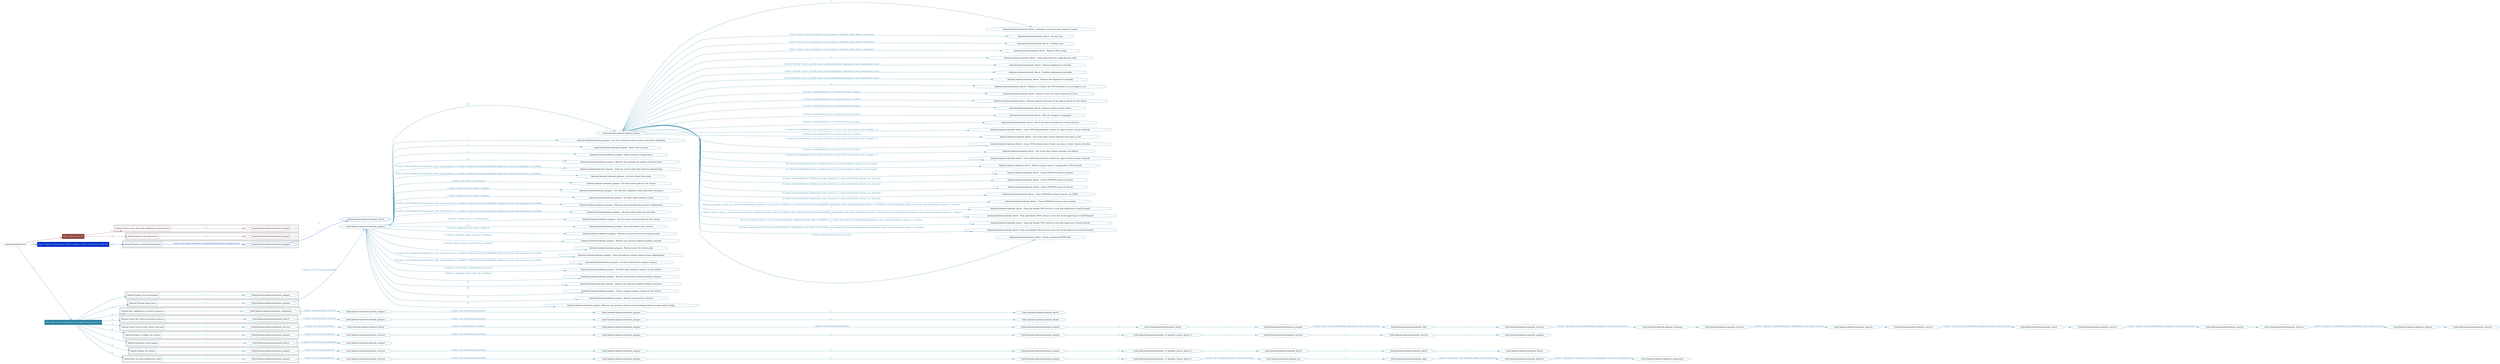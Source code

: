 digraph {
	graph [concentrate=true ordering=in rankdir=LR ratio=fill]
	edge [esep=5 sep=10]
	"kubeinit/playbook.yml" [id=root_node style=dotted]
	play_76f30c6d [label="Play: Initial setup (1)" color="#91443b" fontcolor="#ffffff" id=play_76f30c6d shape=box style=filled tooltip=localhost]
	"kubeinit/playbook.yml" -> play_76f30c6d [label="1 " color="#91443b" fontcolor="#91443b" id=edge_7042dd15 labeltooltip="1 " tooltip="1 "]
	subgraph "kubeinit.kubeinit.kubeinit_prepare" {
		role_9dd32726 [label="[role] kubeinit.kubeinit.kubeinit_prepare" color="#91443b" id=role_9dd32726 tooltip="kubeinit.kubeinit.kubeinit_prepare"]
	}
	subgraph "kubeinit.kubeinit.kubeinit_prepare" {
		role_3f53430a [label="[role] kubeinit.kubeinit.kubeinit_prepare" color="#91443b" id=role_3f53430a tooltip="kubeinit.kubeinit.kubeinit_prepare"]
	}
	subgraph "Play: Initial setup (1)" {
		play_76f30c6d -> block_492c1230 [label=1 color="#91443b" fontcolor="#91443b" id=edge_d6901cef labeltooltip=1 tooltip=1]
		subgraph cluster_block_492c1230 {
			block_492c1230 [label="[block] Gather facts about the deployment environment" color="#91443b" id=block_492c1230 labeltooltip="Gather facts about the deployment environment" shape=box tooltip="Gather facts about the deployment environment"]
			block_492c1230 -> role_9dd32726 [label="1 " color="#91443b" fontcolor="#91443b" id=edge_c21f8da4 labeltooltip="1 " tooltip="1 "]
		}
		play_76f30c6d -> block_355e0594 [label=2 color="#91443b" fontcolor="#91443b" id=edge_29d11f2c labeltooltip=2 tooltip=2]
		subgraph cluster_block_355e0594 {
			block_355e0594 [label="[block] Prepare the hypervisors" color="#91443b" id=block_355e0594 labeltooltip="Prepare the hypervisors" shape=box tooltip="Prepare the hypervisors"]
			block_355e0594 -> role_3f53430a [label="1 " color="#91443b" fontcolor="#91443b" id=edge_21c17f2b labeltooltip="1 " tooltip="1 "]
		}
	}
	play_0eba9f23 [label="Play: Prepare all hypervisor hosts to deploy service and cluster nodes (0)" color="#032ec9" fontcolor="#ffffff" id=play_0eba9f23 shape=box style=filled tooltip="Play: Prepare all hypervisor hosts to deploy service and cluster nodes (0)"]
	"kubeinit/playbook.yml" -> play_0eba9f23 [label="2 " color="#032ec9" fontcolor="#032ec9" id=edge_5c8f7887 labeltooltip="2 " tooltip="2 "]
	subgraph "kubeinit.kubeinit.kubeinit_libvirt" {
		role_d5a8acbc [label="[role] kubeinit.kubeinit.kubeinit_libvirt" color="#032ec9" id=role_d5a8acbc tooltip="kubeinit.kubeinit.kubeinit_libvirt"]
	}
	subgraph "kubeinit.kubeinit.kubeinit_prepare" {
		role_ac673395 [label="[role] kubeinit.kubeinit.kubeinit_prepare" color="#032ec9" id=role_ac673395 tooltip="kubeinit.kubeinit.kubeinit_prepare"]
		role_ac673395 -> role_d5a8acbc [label="1 " color="#032ec9" fontcolor="#032ec9" id=edge_bd3d0267 labeltooltip="1 " tooltip="1 "]
	}
	subgraph "Play: Prepare all hypervisor hosts to deploy service and cluster nodes (0)" {
		play_0eba9f23 -> block_4a9e38db [label=1 color="#032ec9" fontcolor="#032ec9" id=edge_13f6ac79 labeltooltip=1 tooltip=1]
		subgraph cluster_block_4a9e38db {
			block_4a9e38db [label="[block] Prepare individual hypervisors" color="#032ec9" id=block_4a9e38db labeltooltip="Prepare individual hypervisors" shape=box tooltip="Prepare individual hypervisors"]
			block_4a9e38db -> role_ac673395 [label="1 [when: inventory_hostname in hostvars['kubeinit-facts'].hypervisors]" color="#032ec9" fontcolor="#032ec9" id=edge_8661706d labeltooltip="1 [when: inventory_hostname in hostvars['kubeinit-facts'].hypervisors]" tooltip="1 [when: inventory_hostname in hostvars['kubeinit-facts'].hypervisors]"]
		}
	}
	play_2e69e9da [label="Play: Run cluster deployment on prepared hypervisors (1)" color="#2982a3" fontcolor="#ffffff" id=play_2e69e9da shape=box style=filled tooltip=localhost]
	"kubeinit/playbook.yml" -> play_2e69e9da [label="3 " color="#2982a3" fontcolor="#2982a3" id=edge_63720a71 labeltooltip="3 " tooltip="3 "]
	subgraph "kubeinit.kubeinit.kubeinit_prepare" {
		role_d1262efb [label="[role] kubeinit.kubeinit.kubeinit_prepare" color="#2982a3" id=role_d1262efb tooltip="kubeinit.kubeinit.kubeinit_prepare"]
	}
	subgraph "kubeinit.kubeinit.kubeinit_libvirt" {
		role_49b580a8 [label="[role] kubeinit.kubeinit.kubeinit_libvirt" color="#2982a3" id=role_49b580a8 tooltip="kubeinit.kubeinit.kubeinit_libvirt"]
		task_047bab4a [label="kubeinit.kubeinit.kubeinit_libvirt : Generate a list of vm guest names to match" color="#2982a3" id=task_047bab4a shape=octagon tooltip="kubeinit.kubeinit.kubeinit_libvirt : Generate a list of vm guest names to match"]
		role_49b580a8 -> task_047bab4a [label="1 " color="#2982a3" fontcolor="#2982a3" id=edge_64782f70 labeltooltip="1 " tooltip="1 "]
		task_af38a2cd [label="kubeinit.kubeinit.kubeinit_libvirt : Destroy vms" color="#2982a3" id=task_af38a2cd shape=octagon tooltip="kubeinit.kubeinit.kubeinit_libvirt : Destroy vms"]
		role_49b580a8 -> task_af38a2cd [label="2 [when: cluster_vm in matching_vm_guest_names or kubeinit_libvirt_destroy_all_guests]" color="#2982a3" fontcolor="#2982a3" id=edge_a967dfa3 labeltooltip="2 [when: cluster_vm in matching_vm_guest_names or kubeinit_libvirt_destroy_all_guests]" tooltip="2 [when: cluster_vm in matching_vm_guest_names or kubeinit_libvirt_destroy_all_guests]"]
		task_3afcd436 [label="kubeinit.kubeinit.kubeinit_libvirt : Undefine vms" color="#2982a3" id=task_3afcd436 shape=octagon tooltip="kubeinit.kubeinit.kubeinit_libvirt : Undefine vms"]
		role_49b580a8 -> task_3afcd436 [label="3 [when: cluster_vm in matching_vm_guest_names or kubeinit_libvirt_destroy_all_guests]" color="#2982a3" fontcolor="#2982a3" id=edge_ec04b40e labeltooltip="3 [when: cluster_vm in matching_vm_guest_names or kubeinit_libvirt_destroy_all_guests]" tooltip="3 [when: cluster_vm in matching_vm_guest_names or kubeinit_libvirt_destroy_all_guests]"]
		task_99267e69 [label="kubeinit.kubeinit.kubeinit_libvirt : Remove VMs storage" color="#2982a3" id=task_99267e69 shape=octagon tooltip="kubeinit.kubeinit.kubeinit_libvirt : Remove VMs storage"]
		role_49b580a8 -> task_99267e69 [label="4 [when: cluster_vm in matching_vm_guest_names or kubeinit_libvirt_destroy_all_guests]" color="#2982a3" fontcolor="#2982a3" id=edge_55412007 labeltooltip="4 [when: cluster_vm in matching_vm_guest_names or kubeinit_libvirt_destroy_all_guests]" tooltip="4 [when: cluster_vm in matching_vm_guest_names or kubeinit_libvirt_destroy_all_guests]"]
		task_eab4030a [label="kubeinit.kubeinit.kubeinit_libvirt : Clean directories for config files per node" color="#2982a3" id=task_eab4030a shape=octagon tooltip="kubeinit.kubeinit.kubeinit_libvirt : Clean directories for config files per node"]
		role_49b580a8 -> task_eab4030a [label="5 " color="#2982a3" fontcolor="#2982a3" id=edge_9b6d2d8f labeltooltip="5 " tooltip="5 "]
		task_8e31979e [label="kubeinit.kubeinit.kubeinit_libvirt : Destroy deployment networks" color="#2982a3" id=task_8e31979e shape=octagon tooltip="kubeinit.kubeinit.kubeinit_libvirt : Destroy deployment networks"]
		role_49b580a8 -> task_8e31979e [label="6 [when: kubeinit_cluster_network_name in hostvars[kubeinit_deployment_node_name].libvirt_nets]" color="#2982a3" fontcolor="#2982a3" id=edge_409a46d6 labeltooltip="6 [when: kubeinit_cluster_network_name in hostvars[kubeinit_deployment_node_name].libvirt_nets]" tooltip="6 [when: kubeinit_cluster_network_name in hostvars[kubeinit_deployment_node_name].libvirt_nets]"]
		task_e159ced9 [label="kubeinit.kubeinit.kubeinit_libvirt : Undefine deployment networks" color="#2982a3" id=task_e159ced9 shape=octagon tooltip="kubeinit.kubeinit.kubeinit_libvirt : Undefine deployment networks"]
		role_49b580a8 -> task_e159ced9 [label="7 [when: kubeinit_cluster_network_name in hostvars[kubeinit_deployment_node_name].libvirt_nets]" color="#2982a3" fontcolor="#2982a3" id=edge_100f18df labeltooltip="7 [when: kubeinit_cluster_network_name in hostvars[kubeinit_deployment_node_name].libvirt_nets]" tooltip="7 [when: kubeinit_cluster_network_name in hostvars[kubeinit_deployment_node_name].libvirt_nets]"]
		task_089de60e [label="kubeinit.kubeinit.kubeinit_libvirt : Remove the deployment networks" color="#2982a3" id=task_089de60e shape=octagon tooltip="kubeinit.kubeinit.kubeinit_libvirt : Remove the deployment networks"]
		role_49b580a8 -> task_089de60e [label="8 [when: kubeinit_cluster_network_name in hostvars[kubeinit_deployment_node_name].libvirt_nets]" color="#2982a3" fontcolor="#2982a3" id=edge_fcfea0ee labeltooltip="8 [when: kubeinit_cluster_network_name in hostvars[kubeinit_deployment_node_name].libvirt_nets]" tooltip="8 [when: kubeinit_cluster_network_name in hostvars[kubeinit_deployment_node_name].libvirt_nets]"]
		task_e47199cc [label="kubeinit.kubeinit.kubeinit_libvirt : Default is to remove the OVN network if it is no longer in use" color="#2982a3" id=task_e47199cc shape=octagon tooltip="kubeinit.kubeinit.kubeinit_libvirt : Default is to remove the OVN network if it is no longer in use"]
		role_49b580a8 -> task_e47199cc [label="9 " color="#2982a3" fontcolor="#2982a3" id=edge_b97c3f19 labeltooltip="9 " tooltip="9 "]
		task_58e46355 [label="kubeinit.kubeinit.kubeinit_libvirt : Remove route for cluster network via br-ex" color="#2982a3" id=task_58e46355 shape=octagon tooltip="kubeinit.kubeinit.kubeinit_libvirt : Remove route for cluster network via br-ex"]
		role_49b580a8 -> task_58e46355 [label="10 [when: hostvars[kubeinit_ovn_central_host].ovs_is_active]" color="#2982a3" fontcolor="#2982a3" id=edge_ece1f103 labeltooltip="10 [when: hostvars[kubeinit_ovn_central_host].ovs_is_active]" tooltip="10 [when: hostvars[kubeinit_ovn_central_host].ovs_is_active]"]
		task_53b52388 [label="kubeinit.kubeinit.kubeinit_libvirt : Remove logical router port of the logical switch for this cluster" color="#2982a3" id=task_53b52388 shape=octagon tooltip="kubeinit.kubeinit.kubeinit_libvirt : Remove logical router port of the logical switch for this cluster"]
		role_49b580a8 -> task_53b52388 [label="11 [when: hostvars[kubeinit_ovn_central_host].ovs_is_active]" color="#2982a3" fontcolor="#2982a3" id=edge_00e9b77f labeltooltip="11 [when: hostvars[kubeinit_ovn_central_host].ovs_is_active]" tooltip="11 [when: hostvars[kubeinit_ovn_central_host].ovs_is_active]"]
		task_9c9e17d1 [label="kubeinit.kubeinit.kubeinit_libvirt : Remove switch for this cluster" color="#2982a3" id=task_9c9e17d1 shape=octagon tooltip="kubeinit.kubeinit.kubeinit_libvirt : Remove switch for this cluster"]
		role_49b580a8 -> task_9c9e17d1 [label="12 [when: hostvars[kubeinit_ovn_central_host].ovs_is_active]" color="#2982a3" fontcolor="#2982a3" id=edge_19106283 labeltooltip="12 [when: hostvars[kubeinit_ovn_central_host].ovs_is_active]" tooltip="12 [when: hostvars[kubeinit_ovn_central_host].ovs_is_active]"]
		task_da27e2b4 [label="kubeinit.kubeinit.kubeinit_libvirt : Wait for changes to propagate" color="#2982a3" id=task_da27e2b4 shape=octagon tooltip="kubeinit.kubeinit.kubeinit_libvirt : Wait for changes to propagate"]
		role_49b580a8 -> task_da27e2b4 [label="13 [when: hostvars[kubeinit_ovn_central_host].ovs_is_active]" color="#2982a3" fontcolor="#2982a3" id=edge_d7a085c5 labeltooltip="13 [when: hostvars[kubeinit_ovn_central_host].ovs_is_active]" tooltip="13 [when: hostvars[kubeinit_ovn_central_host].ovs_is_active]"]
		task_01e52fa0 [label="kubeinit.kubeinit.kubeinit_libvirt : See if any other networks are routing via br-ex" color="#2982a3" id=task_01e52fa0 shape=octagon tooltip="kubeinit.kubeinit.kubeinit_libvirt : See if any other networks are routing via br-ex"]
		role_49b580a8 -> task_01e52fa0 [label="14 [when: hostvars[kubeinit_ovn_central_host].ovs_is_active]" color="#2982a3" fontcolor="#2982a3" id=edge_dff29bc9 labeltooltip="14 [when: hostvars[kubeinit_ovn_central_host].ovs_is_active]" tooltip="14 [when: hostvars[kubeinit_ovn_central_host].ovs_is_active]"]
		task_48173b53 [label="kubeinit.kubeinit.kubeinit_libvirt : Leave OVN network alone if there are signs of other cluster networks" color="#2982a3" id=task_48173b53 shape=octagon tooltip="kubeinit.kubeinit.kubeinit_libvirt : Leave OVN network alone if there are signs of other cluster networks"]
		role_49b580a8 -> task_48173b53 [label="15 [when: hostvars[kubeinit_ovn_central_host].ovs_is_active and _result.stdout_lines | length > 1]" color="#2982a3" fontcolor="#2982a3" id=edge_4d25ecdd labeltooltip="15 [when: hostvars[kubeinit_ovn_central_host].ovs_is_active and _result.stdout_lines | length > 1]" tooltip="15 [when: hostvars[kubeinit_ovn_central_host].ovs_is_active and _result.stdout_lines | length > 1]"]
		task_d1bb9310 [label="kubeinit.kubeinit.kubeinit_libvirt : See if any other cluster switches have ports on lr0" color="#2982a3" id=task_d1bb9310 shape=octagon tooltip="kubeinit.kubeinit.kubeinit_libvirt : See if any other cluster switches have ports on lr0"]
		role_49b580a8 -> task_d1bb9310 [label="16 [when: hostvars[kubeinit_ovn_central_host].ovs_is_active]" color="#2982a3" fontcolor="#2982a3" id=edge_52864b10 labeltooltip="16 [when: hostvars[kubeinit_ovn_central_host].ovs_is_active]" tooltip="16 [when: hostvars[kubeinit_ovn_central_host].ovs_is_active]"]
		task_ca03cee2 [label="kubeinit.kubeinit.kubeinit_libvirt : Leave OVN network alone if there are signs of other cluster networks" color="#2982a3" id=task_ca03cee2 shape=octagon tooltip="kubeinit.kubeinit.kubeinit_libvirt : Leave OVN network alone if there are signs of other cluster networks"]
		role_49b580a8 -> task_ca03cee2 [label="17 [when: hostvars[kubeinit_ovn_central_host].ovs_is_active and _result.stdout_lines | length > 1]" color="#2982a3" fontcolor="#2982a3" id=edge_8cf83d8a labeltooltip="17 [when: hostvars[kubeinit_ovn_central_host].ovs_is_active and _result.stdout_lines | length > 1]" tooltip="17 [when: hostvars[kubeinit_ovn_central_host].ovs_is_active and _result.stdout_lines | length > 1]"]
		task_14e31af5 [label="kubeinit.kubeinit.kubeinit_libvirt : See if any other cluster switches are defined" color="#2982a3" id=task_14e31af5 shape=octagon tooltip="kubeinit.kubeinit.kubeinit_libvirt : See if any other cluster switches are defined"]
		role_49b580a8 -> task_14e31af5 [label="18 [when: hostvars[kubeinit_ovn_central_host].ovs_is_active]" color="#2982a3" fontcolor="#2982a3" id=edge_c2695026 labeltooltip="18 [when: hostvars[kubeinit_ovn_central_host].ovs_is_active]" tooltip="18 [when: hostvars[kubeinit_ovn_central_host].ovs_is_active]"]
		task_6274cf77 [label="kubeinit.kubeinit.kubeinit_libvirt : Leave OVN network alone if there are signs of other cluster networks" color="#2982a3" id=task_6274cf77 shape=octagon tooltip="kubeinit.kubeinit.kubeinit_libvirt : Leave OVN network alone if there are signs of other cluster networks"]
		role_49b580a8 -> task_6274cf77 [label="19 [when: hostvars[kubeinit_ovn_central_host].ovs_is_active and _result.stdout_lines | length > 1]" color="#2982a3" fontcolor="#2982a3" id=edge_b089c03c labeltooltip="19 [when: hostvars[kubeinit_ovn_central_host].ovs_is_active and _result.stdout_lines | length > 1]" tooltip="19 [when: hostvars[kubeinit_ovn_central_host].ovs_is_active and _result.stdout_lines | length > 1]"]
		task_b46df073 [label="kubeinit.kubeinit.kubeinit_libvirt : Remove logical router if tearing down OVN network" color="#2982a3" id=task_b46df073 shape=octagon tooltip="kubeinit.kubeinit.kubeinit_libvirt : Remove logical router if tearing down OVN network"]
		role_49b580a8 -> task_b46df073 [label="20 [when: hostvars[kubeinit_ovn_central_host].ovs_is_active and kubeinit_destroy_ovn_network]" color="#2982a3" fontcolor="#2982a3" id=edge_a8068d96 labeltooltip="20 [when: hostvars[kubeinit_ovn_central_host].ovs_is_active and kubeinit_destroy_ovn_network]" tooltip="20 [when: hostvars[kubeinit_ovn_central_host].ovs_is_active and kubeinit_destroy_ovn_network]"]
		task_a414a28b [label="kubeinit.kubeinit.kubeinit_libvirt : Clean OVN/OVS resources (public)" color="#2982a3" id=task_a414a28b shape=octagon tooltip="kubeinit.kubeinit.kubeinit_libvirt : Clean OVN/OVS resources (public)"]
		role_49b580a8 -> task_a414a28b [label="21 [when: hostvars[kubeinit_ovn_central_host].ovs_is_active and kubeinit_destroy_ovn_network]" color="#2982a3" fontcolor="#2982a3" id=edge_56a2c316 labeltooltip="21 [when: hostvars[kubeinit_ovn_central_host].ovs_is_active and kubeinit_destroy_ovn_network]" tooltip="21 [when: hostvars[kubeinit_ovn_central_host].ovs_is_active and kubeinit_destroy_ovn_network]"]
		task_40c9195e [label="kubeinit.kubeinit.kubeinit_libvirt : Clean OVN/OVS resources (br-int)" color="#2982a3" id=task_40c9195e shape=octagon tooltip="kubeinit.kubeinit.kubeinit_libvirt : Clean OVN/OVS resources (br-int)"]
		role_49b580a8 -> task_40c9195e [label="22 [when: hostvars[kubeinit_deployment_node_name].ovs_is_active and kubeinit_destroy_ovn_network]" color="#2982a3" fontcolor="#2982a3" id=edge_813c64ab labeltooltip="22 [when: hostvars[kubeinit_deployment_node_name].ovs_is_active and kubeinit_destroy_ovn_network]" tooltip="22 [when: hostvars[kubeinit_deployment_node_name].ovs_is_active and kubeinit_destroy_ovn_network]"]
		task_00781439 [label="kubeinit.kubeinit.kubeinit_libvirt : Clean OVN/OVS resources (br-ex)" color="#2982a3" id=task_00781439 shape=octagon tooltip="kubeinit.kubeinit.kubeinit_libvirt : Clean OVN/OVS resources (br-ex)"]
		role_49b580a8 -> task_00781439 [label="23 [when: hostvars[kubeinit_deployment_node_name].ovs_is_active and kubeinit_destroy_ovn_network]" color="#2982a3" fontcolor="#2982a3" id=edge_25471e3c labeltooltip="23 [when: hostvars[kubeinit_deployment_node_name].ovs_is_active and kubeinit_destroy_ovn_network]" tooltip="23 [when: hostvars[kubeinit_deployment_node_name].ovs_is_active and kubeinit_destroy_ovn_network]"]
		task_56f273b3 [label="kubeinit.kubeinit.kubeinit_libvirt : Clean OVN/OVS resources (genev_sys_6081)" color="#2982a3" id=task_56f273b3 shape=octagon tooltip="kubeinit.kubeinit.kubeinit_libvirt : Clean OVN/OVS resources (genev_sys_6081)"]
		role_49b580a8 -> task_56f273b3 [label="24 [when: hostvars[kubeinit_deployment_node_name].ovs_is_active and kubeinit_destroy_ovn_network]" color="#2982a3" fontcolor="#2982a3" id=edge_6cc7343e labeltooltip="24 [when: hostvars[kubeinit_deployment_node_name].ovs_is_active and kubeinit_destroy_ovn_network]" tooltip="24 [when: hostvars[kubeinit_deployment_node_name].ovs_is_active and kubeinit_destroy_ovn_network]"]
		task_00fd5ecd [label="kubeinit.kubeinit.kubeinit_libvirt : Clean OVN/OVS resources (ovs-system)" color="#2982a3" id=task_00fd5ecd shape=octagon tooltip="kubeinit.kubeinit.kubeinit_libvirt : Clean OVN/OVS resources (ovs-system)"]
		role_49b580a8 -> task_00fd5ecd [label="25 [when: hostvars[kubeinit_deployment_node_name].ovs_is_active and kubeinit_destroy_ovn_network]" color="#2982a3" fontcolor="#2982a3" id=edge_871dc50d labeltooltip="25 [when: hostvars[kubeinit_deployment_node_name].ovs_is_active and kubeinit_destroy_ovn_network]" tooltip="25 [when: hostvars[kubeinit_deployment_node_name].ovs_is_active and kubeinit_destroy_ovn_network]"]
		task_33e16662 [label="kubeinit.kubeinit.kubeinit_libvirt : Stop and disable OVN services in the first hypervisor (CentOS based)" color="#2982a3" id=task_33e16662 shape=octagon tooltip="kubeinit.kubeinit.kubeinit_libvirt : Stop and disable OVN services in the first hypervisor (CentOS based)"]
		role_49b580a8 -> task_33e16662 [label="26 [when: kubeinit_destroy_ovn_network and (kubeinit_deployment_node_name in kubeinit_ovn_central_host) and (hostvars[kubeinit_deployment_node_name].distribution_family == 'CentOS' or hostvars[kubeinit_deployment_node_name].distribution_family == 'Fedora')
]" color="#2982a3" fontcolor="#2982a3" id=edge_edaef21e labeltooltip="26 [when: kubeinit_destroy_ovn_network and (kubeinit_deployment_node_name in kubeinit_ovn_central_host) and (hostvars[kubeinit_deployment_node_name].distribution_family == 'CentOS' or hostvars[kubeinit_deployment_node_name].distribution_family == 'Fedora')
]" tooltip="26 [when: kubeinit_destroy_ovn_network and (kubeinit_deployment_node_name in kubeinit_ovn_central_host) and (hostvars[kubeinit_deployment_node_name].distribution_family == 'CentOS' or hostvars[kubeinit_deployment_node_name].distribution_family == 'Fedora')
]"]
		task_58cce77b [label="kubeinit.kubeinit.kubeinit_libvirt : Stop and disable OVN services in the rest of the hypervisors (CentOS based)" color="#2982a3" id=task_58cce77b shape=octagon tooltip="kubeinit.kubeinit.kubeinit_libvirt : Stop and disable OVN services in the rest of the hypervisors (CentOS based)"]
		role_49b580a8 -> task_58cce77b [label="27 [when: kubeinit_destroy_ovn_network and (kubeinit_deployment_node_name not in kubeinit_ovn_central_host) and (hostvars[kubeinit_deployment_node_name].distribution_family == 'CentOS' or hostvars[kubeinit_deployment_node_name].distribution_family == 'Fedora')
]" color="#2982a3" fontcolor="#2982a3" id=edge_0910b978 labeltooltip="27 [when: kubeinit_destroy_ovn_network and (kubeinit_deployment_node_name not in kubeinit_ovn_central_host) and (hostvars[kubeinit_deployment_node_name].distribution_family == 'CentOS' or hostvars[kubeinit_deployment_node_name].distribution_family == 'Fedora')
]" tooltip="27 [when: kubeinit_destroy_ovn_network and (kubeinit_deployment_node_name not in kubeinit_ovn_central_host) and (hostvars[kubeinit_deployment_node_name].distribution_family == 'CentOS' or hostvars[kubeinit_deployment_node_name].distribution_family == 'Fedora')
]"]
		task_0cd26045 [label="kubeinit.kubeinit.kubeinit_libvirt : Stop and disable OVN services in the first hypervisor (Ubuntu based)" color="#2982a3" id=task_0cd26045 shape=octagon tooltip="kubeinit.kubeinit.kubeinit_libvirt : Stop and disable OVN services in the first hypervisor (Ubuntu based)"]
		role_49b580a8 -> task_0cd26045 [label="28 [when: kubeinit_destroy_ovn_network and (kubeinit_deployment_node_name in kubeinit_ovn_central_host) and (hostvars[kubeinit_deployment_node_name].distribution_family == 'Debian')
]" color="#2982a3" fontcolor="#2982a3" id=edge_d2c7b7fc labeltooltip="28 [when: kubeinit_destroy_ovn_network and (kubeinit_deployment_node_name in kubeinit_ovn_central_host) and (hostvars[kubeinit_deployment_node_name].distribution_family == 'Debian')
]" tooltip="28 [when: kubeinit_destroy_ovn_network and (kubeinit_deployment_node_name in kubeinit_ovn_central_host) and (hostvars[kubeinit_deployment_node_name].distribution_family == 'Debian')
]"]
		task_c8a7ec61 [label="kubeinit.kubeinit.kubeinit_libvirt : Stop and disable OVN services in the rest of the hypervisors (Ubuntu based)" color="#2982a3" id=task_c8a7ec61 shape=octagon tooltip="kubeinit.kubeinit.kubeinit_libvirt : Stop and disable OVN services in the rest of the hypervisors (Ubuntu based)"]
		role_49b580a8 -> task_c8a7ec61 [label="29 [when: kubeinit_destroy_ovn_network and (kubeinit_deployment_node_name not in kubeinit_ovn_central_host) and (hostvars[kubeinit_deployment_node_name].distribution_family == 'Debian')
]" color="#2982a3" fontcolor="#2982a3" id=edge_3d6bca65 labeltooltip="29 [when: kubeinit_destroy_ovn_network and (kubeinit_deployment_node_name not in kubeinit_ovn_central_host) and (hostvars[kubeinit_deployment_node_name].distribution_family == 'Debian')
]" tooltip="29 [when: kubeinit_destroy_ovn_network and (kubeinit_deployment_node_name not in kubeinit_ovn_central_host) and (hostvars[kubeinit_deployment_node_name].distribution_family == 'Debian')
]"]
		task_b92feaf0 [label="kubeinit.kubeinit.kubeinit_libvirt : Delete existing OVS/OVN files" color="#2982a3" id=task_b92feaf0 shape=octagon tooltip="kubeinit.kubeinit.kubeinit_libvirt : Delete existing OVS/OVN files"]
		role_49b580a8 -> task_b92feaf0 [label="30 [when: kubeinit_destroy_ovn_network]" color="#2982a3" fontcolor="#2982a3" id=edge_e2057a5a labeltooltip="30 [when: kubeinit_destroy_ovn_network]" tooltip="30 [when: kubeinit_destroy_ovn_network]"]
	}
	subgraph "kubeinit.kubeinit.kubeinit_prepare" {
		role_eb8bb3cc [label="[role] kubeinit.kubeinit.kubeinit_prepare" color="#2982a3" id=role_eb8bb3cc tooltip="kubeinit.kubeinit.kubeinit_prepare"]
		task_6f78e171 [label="kubeinit.kubeinit.kubeinit_prepare : Get list of existing remote system connection definitions" color="#2982a3" id=task_6f78e171 shape=octagon tooltip="kubeinit.kubeinit.kubeinit_prepare : Get list of existing remote system connection definitions"]
		role_eb8bb3cc -> task_6f78e171 [label="1 " color="#2982a3" fontcolor="#2982a3" id=edge_aab1bf3b labeltooltip="1 " tooltip="1 "]
		task_a454f90b [label="kubeinit.kubeinit.kubeinit_prepare : Reset local ssh keys" color="#2982a3" id=task_a454f90b shape=octagon tooltip="kubeinit.kubeinit.kubeinit_prepare : Reset local ssh keys"]
		role_eb8bb3cc -> task_a454f90b [label="2 " color="#2982a3" fontcolor="#2982a3" id=edge_75fc02bc labeltooltip="2 " tooltip="2 "]
		task_44d0ac0f [label="kubeinit.kubeinit.kubeinit_prepare : Reset ssh keys in hypervisors" color="#2982a3" id=task_44d0ac0f shape=octagon tooltip="kubeinit.kubeinit.kubeinit_prepare : Reset ssh keys in hypervisors"]
		role_eb8bb3cc -> task_44d0ac0f [label="3 " color="#2982a3" fontcolor="#2982a3" id=edge_53cccbc2 labeltooltip="3 " tooltip="3 "]
		task_df4ddd85 [label="kubeinit.kubeinit.kubeinit_prepare : Remove any existing ssh tunnels on bastion host" color="#2982a3" id=task_df4ddd85 shape=octagon tooltip="kubeinit.kubeinit.kubeinit_prepare : Remove any existing ssh tunnels on bastion host"]
		role_eb8bb3cc -> task_df4ddd85 [label="4 " color="#2982a3" fontcolor="#2982a3" id=edge_0e45bf7b labeltooltip="4 " tooltip="4 "]
		task_3bb6fe32 [label="kubeinit.kubeinit.kubeinit_prepare : Find any service pods from previous deployments" color="#2982a3" id=task_3bb6fe32 shape=octagon tooltip="kubeinit.kubeinit.kubeinit_prepare : Find any service pods from previous deployments"]
		role_eb8bb3cc -> task_3bb6fe32 [label="5 [when: hostvars[kubeinit_deployment_node_name].podman_is_installed is defined and hostvars[kubeinit_deployment_node_name].podman_is_installed]" color="#2982a3" fontcolor="#2982a3" id=edge_71ccdd87 labeltooltip="5 [when: hostvars[kubeinit_deployment_node_name].podman_is_installed is defined and hostvars[kubeinit_deployment_node_name].podman_is_installed]" tooltip="5 [when: hostvars[kubeinit_deployment_node_name].podman_is_installed is defined and hostvars[kubeinit_deployment_node_name].podman_is_installed]"]
		task_ea898edf [label="kubeinit.kubeinit.kubeinit_prepare : Set facts about those pods" color="#2982a3" id=task_ea898edf shape=octagon tooltip="kubeinit.kubeinit.kubeinit_prepare : Set facts about those pods"]
		role_eb8bb3cc -> task_ea898edf [label="6 [when: hostvars[kubeinit_deployment_node_name].podman_is_installed is defined and hostvars[kubeinit_deployment_node_name].podman_is_installed]" color="#2982a3" fontcolor="#2982a3" id=edge_90adca72 labeltooltip="6 [when: hostvars[kubeinit_deployment_node_name].podman_is_installed is defined and hostvars[kubeinit_deployment_node_name].podman_is_installed]" tooltip="6 [when: hostvars[kubeinit_deployment_node_name].podman_is_installed is defined and hostvars[kubeinit_deployment_node_name].podman_is_installed]"]
		task_3d18a131 [label="kubeinit.kubeinit.kubeinit_prepare : Set facts about pods for this cluster" color="#2982a3" id=task_3d18a131 shape=octagon tooltip="kubeinit.kubeinit.kubeinit_prepare : Set facts about pods for this cluster"]
		role_eb8bb3cc -> task_3d18a131 [label="7 [when: pod_name == pod.Name]" color="#2982a3" fontcolor="#2982a3" id=edge_8fdbeaab labeltooltip="7 [when: pod_name == pod.Name]" tooltip="7 [when: pod_name == pod.Name]"]
		task_62bc9ad9 [label="kubeinit.kubeinit.kubeinit_prepare : Get info from orphaned cluster pod infra containers" color="#2982a3" id=task_62bc9ad9 shape=octagon tooltip="kubeinit.kubeinit.kubeinit_prepare : Get info from orphaned cluster pod infra containers"]
		role_eb8bb3cc -> task_62bc9ad9 [label="8 [when: orphaned_cluster_pods is defined]" color="#2982a3" fontcolor="#2982a3" id=edge_e939264a labeltooltip="8 [when: orphaned_cluster_pods is defined]" tooltip="8 [when: orphaned_cluster_pods is defined]"]
		task_f86dd7fc [label="kubeinit.kubeinit.kubeinit_prepare : Set facts about container netns" color="#2982a3" id=task_f86dd7fc shape=octagon tooltip="kubeinit.kubeinit.kubeinit_prepare : Set facts about container netns"]
		role_eb8bb3cc -> task_f86dd7fc [label="9 [when: orphaned_cluster_pods is defined]" color="#2982a3" fontcolor="#2982a3" id=edge_c857febe labeltooltip="9 [when: orphaned_cluster_pods is defined]" tooltip="9 [when: orphaned_cluster_pods is defined]"]
		task_76d4ed37 [label="kubeinit.kubeinit.kubeinit_prepare : Find any pod networks from previous deployments" color="#2982a3" id=task_76d4ed37 shape=octagon tooltip="kubeinit.kubeinit.kubeinit_prepare : Find any pod networks from previous deployments"]
		role_eb8bb3cc -> task_76d4ed37 [label="10 [when: hostvars[kubeinit_deployment_node_name].podman_is_installed is defined and hostvars[kubeinit_deployment_node_name].podman_is_installed]" color="#2982a3" fontcolor="#2982a3" id=edge_85cd606e labeltooltip="10 [when: hostvars[kubeinit_deployment_node_name].podman_is_installed is defined and hostvars[kubeinit_deployment_node_name].podman_is_installed]" tooltip="10 [when: hostvars[kubeinit_deployment_node_name].podman_is_installed is defined and hostvars[kubeinit_deployment_node_name].podman_is_installed]"]
		task_39041c7b [label="kubeinit.kubeinit.kubeinit_prepare : Set facts about those pod networks" color="#2982a3" id=task_39041c7b shape=octagon tooltip="kubeinit.kubeinit.kubeinit_prepare : Set facts about those pod networks"]
		role_eb8bb3cc -> task_39041c7b [label="11 [when: hostvars[kubeinit_deployment_node_name].podman_is_installed is defined and hostvars[kubeinit_deployment_node_name].podman_is_installed]" color="#2982a3" fontcolor="#2982a3" id=edge_b8c87cf3 labeltooltip="11 [when: hostvars[kubeinit_deployment_node_name].podman_is_installed is defined and hostvars[kubeinit_deployment_node_name].podman_is_installed]" tooltip="11 [when: hostvars[kubeinit_deployment_node_name].podman_is_installed is defined and hostvars[kubeinit_deployment_node_name].podman_is_installed]"]
		task_3a3473b9 [label="kubeinit.kubeinit.kubeinit_prepare : Set facts about pod networks for this cluster" color="#2982a3" id=task_3a3473b9 shape=octagon tooltip="kubeinit.kubeinit.kubeinit_prepare : Set facts about pod networks for this cluster"]
		role_eb8bb3cc -> task_3a3473b9 [label="12 [when: bridge_name == network.name]" color="#2982a3" fontcolor="#2982a3" id=edge_8b1241c2 labeltooltip="12 [when: bridge_name == network.name]" tooltip="12 [when: bridge_name == network.name]"]
		task_9e7af7d3 [label="kubeinit.kubeinit.kubeinit_prepare : Stop and disable user services" color="#2982a3" id=task_9e7af7d3 shape=octagon tooltip="kubeinit.kubeinit.kubeinit_prepare : Stop and disable user services"]
		role_eb8bb3cc -> task_9e7af7d3 [label="13 " color="#2982a3" fontcolor="#2982a3" id=edge_fef860b4 labeltooltip="13 " tooltip="13 "]
		task_1a7942e9 [label="kubeinit.kubeinit.kubeinit_prepare : Remove any previous services podman pods" color="#2982a3" id=task_1a7942e9 shape=octagon tooltip="kubeinit.kubeinit.kubeinit_prepare : Remove any previous services podman pods"]
		role_eb8bb3cc -> task_1a7942e9 [label="14 [when: orphaned_cluster_pods is defined]" color="#2982a3" fontcolor="#2982a3" id=edge_21a9301f labeltooltip="14 [when: orphaned_cluster_pods is defined]" tooltip="14 [when: orphaned_cluster_pods is defined]"]
		task_b22d2883 [label="kubeinit.kubeinit.kubeinit_prepare : Remove any previous kubeinit podman network" color="#2982a3" id=task_b22d2883 shape=octagon tooltip="kubeinit.kubeinit.kubeinit_prepare : Remove any previous kubeinit podman network"]
		role_eb8bb3cc -> task_b22d2883 [label="15 [when: orphaned_cluster_pod_nets is defined]" color="#2982a3" fontcolor="#2982a3" id=edge_c2251812 labeltooltip="15 [when: orphaned_cluster_pod_nets is defined]" tooltip="15 [when: orphaned_cluster_pod_nets is defined]"]
		task_c7f1d06c [label="kubeinit.kubeinit.kubeinit_prepare : Remove netns for cluster pods" color="#2982a3" id=task_c7f1d06c shape=octagon tooltip="kubeinit.kubeinit.kubeinit_prepare : Remove netns for cluster pods"]
		role_eb8bb3cc -> task_c7f1d06c [label="16 [when: infra_container_sandbox_keys is defined]" color="#2982a3" fontcolor="#2982a3" id=edge_39df3cfa labeltooltip="16 [when: infra_container_sandbox_keys is defined]" tooltip="16 [when: infra_container_sandbox_keys is defined]"]
		task_24bcae29 [label="kubeinit.kubeinit.kubeinit_prepare : Find any podman volumes from previous deployments" color="#2982a3" id=task_24bcae29 shape=octagon tooltip="kubeinit.kubeinit.kubeinit_prepare : Find any podman volumes from previous deployments"]
		role_eb8bb3cc -> task_24bcae29 [label="17 [when: hostvars[kubeinit_deployment_node_name].podman_is_installed is defined and hostvars[kubeinit_deployment_node_name].podman_is_installed]" color="#2982a3" fontcolor="#2982a3" id=edge_a0323b95 labeltooltip="17 [when: hostvars[kubeinit_deployment_node_name].podman_is_installed is defined and hostvars[kubeinit_deployment_node_name].podman_is_installed]" tooltip="17 [when: hostvars[kubeinit_deployment_node_name].podman_is_installed is defined and hostvars[kubeinit_deployment_node_name].podman_is_installed]"]
		task_da210d28 [label="kubeinit.kubeinit.kubeinit_prepare : Set facts about those podman volumes" color="#2982a3" id=task_da210d28 shape=octagon tooltip="kubeinit.kubeinit.kubeinit_prepare : Set facts about those podman volumes"]
		role_eb8bb3cc -> task_da210d28 [label="18 [when: hostvars[kubeinit_deployment_node_name].podman_is_installed is defined and hostvars[kubeinit_deployment_node_name].podman_is_installed]" color="#2982a3" fontcolor="#2982a3" id=edge_d5f620b0 labeltooltip="18 [when: hostvars[kubeinit_deployment_node_name].podman_is_installed is defined and hostvars[kubeinit_deployment_node_name].podman_is_installed]" tooltip="18 [when: hostvars[kubeinit_deployment_node_name].podman_is_installed is defined and hostvars[kubeinit_deployment_node_name].podman_is_installed]"]
		task_4347df41 [label="kubeinit.kubeinit.kubeinit_prepare : Set facts about podman volumes for this cluster" color="#2982a3" id=task_4347df41 shape=octagon tooltip="kubeinit.kubeinit.kubeinit_prepare : Set facts about podman volumes for this cluster"]
		role_eb8bb3cc -> task_4347df41 [label="19 [when: volume.Name is match(cluster_pattern)]" color="#2982a3" fontcolor="#2982a3" id=edge_ef6f746b labeltooltip="19 [when: volume.Name is match(cluster_pattern)]" tooltip="19 [when: volume.Name is match(cluster_pattern)]"]
		task_1bea8cd1 [label="kubeinit.kubeinit.kubeinit_prepare : Remove any previous kubeinit podman volumes" color="#2982a3" id=task_1bea8cd1 shape=octagon tooltip="kubeinit.kubeinit.kubeinit_prepare : Remove any previous kubeinit podman volumes"]
		role_eb8bb3cc -> task_1bea8cd1 [label="20 [when: orphaned_cluster_pod_vols is defined]" color="#2982a3" fontcolor="#2982a3" id=edge_f157de61 labeltooltip="20 [when: orphaned_cluster_pod_vols is defined]" tooltip="20 [when: orphaned_cluster_pod_vols is defined]"]
		task_c0446735 [label="kubeinit.kubeinit.kubeinit_prepare : Remove any previous kubeinit buildah containers" color="#2982a3" id=task_c0446735 shape=octagon tooltip="kubeinit.kubeinit.kubeinit_prepare : Remove any previous kubeinit buildah containers"]
		role_eb8bb3cc -> task_c0446735 [label="21 " color="#2982a3" fontcolor="#2982a3" id=edge_322c7da1 labeltooltip="21 " tooltip="21 "]
		task_ce8c07db [label="kubeinit.kubeinit.kubeinit_prepare : Prune container images created for the cluster" color="#2982a3" id=task_ce8c07db shape=octagon tooltip="kubeinit.kubeinit.kubeinit_prepare : Prune container images created for the cluster"]
		role_eb8bb3cc -> task_ce8c07db [label="22 " color="#2982a3" fontcolor="#2982a3" id=edge_327dab87 labeltooltip="22 " tooltip="22 "]
		task_d6753eba [label="kubeinit.kubeinit.kubeinit_prepare : Remove any previous veth dev" color="#2982a3" id=task_d6753eba shape=octagon tooltip="kubeinit.kubeinit.kubeinit_prepare : Remove any previous veth dev"]
		role_eb8bb3cc -> task_d6753eba [label="23 " color="#2982a3" fontcolor="#2982a3" id=edge_0cb85be8 labeltooltip="23 " tooltip="23 "]
		task_6fa15a10 [label="kubeinit.kubeinit.kubeinit_prepare : Remove any previous cluster network endpoint from the openvswitch bridge" color="#2982a3" id=task_6fa15a10 shape=octagon tooltip="kubeinit.kubeinit.kubeinit_prepare : Remove any previous cluster network endpoint from the openvswitch bridge"]
		role_eb8bb3cc -> task_6fa15a10 [label="24 " color="#2982a3" fontcolor="#2982a3" id=edge_4cf10b58 labeltooltip="24 " tooltip="24 "]
		role_eb8bb3cc -> role_49b580a8 [label="25 " color="#2982a3" fontcolor="#2982a3" id=edge_70fb8abd labeltooltip="25 " tooltip="25 "]
	}
	subgraph "kubeinit.kubeinit.kubeinit_prepare" {
		role_c8271c3c [label="[role] kubeinit.kubeinit.kubeinit_prepare" color="#2982a3" id=role_c8271c3c tooltip="kubeinit.kubeinit.kubeinit_prepare"]
		role_c8271c3c -> role_eb8bb3cc [label="1 [when: not environment_prepared]" color="#2982a3" fontcolor="#2982a3" id=edge_8d0f3f3b labeltooltip="1 [when: not environment_prepared]" tooltip="1 [when: not environment_prepared]"]
	}
	subgraph "kubeinit.kubeinit.kubeinit_libvirt" {
		role_7ef73333 [label="[role] kubeinit.kubeinit.kubeinit_libvirt" color="#2982a3" id=role_7ef73333 tooltip="kubeinit.kubeinit.kubeinit_libvirt"]
	}
	subgraph "kubeinit.kubeinit.kubeinit_prepare" {
		role_c344053d [label="[role] kubeinit.kubeinit.kubeinit_prepare" color="#2982a3" id=role_c344053d tooltip="kubeinit.kubeinit.kubeinit_prepare"]
		role_c344053d -> role_7ef73333 [label="1 " color="#2982a3" fontcolor="#2982a3" id=edge_c2bc23c2 labeltooltip="1 " tooltip="1 "]
	}
	subgraph "kubeinit.kubeinit.kubeinit_prepare" {
		role_615c0326 [label="[role] kubeinit.kubeinit.kubeinit_prepare" color="#2982a3" id=role_615c0326 tooltip="kubeinit.kubeinit.kubeinit_prepare"]
		role_615c0326 -> role_c344053d [label="1 [when: not environment_prepared]" color="#2982a3" fontcolor="#2982a3" id=edge_aea987b4 labeltooltip="1 [when: not environment_prepared]" tooltip="1 [when: not environment_prepared]"]
	}
	subgraph "kubeinit.kubeinit.kubeinit_validations" {
		role_508fa25a [label="[role] kubeinit.kubeinit.kubeinit_validations" color="#2982a3" id=role_508fa25a tooltip="kubeinit.kubeinit.kubeinit_validations"]
		role_508fa25a -> role_615c0326 [label="1 [when: not hypervisors_cleaned]" color="#2982a3" fontcolor="#2982a3" id=edge_530d1c74 labeltooltip="1 [when: not hypervisors_cleaned]" tooltip="1 [when: not hypervisors_cleaned]"]
	}
	subgraph "kubeinit.kubeinit.kubeinit_libvirt" {
		role_39353d85 [label="[role] kubeinit.kubeinit.kubeinit_libvirt" color="#2982a3" id=role_39353d85 tooltip="kubeinit.kubeinit.kubeinit_libvirt"]
	}
	subgraph "kubeinit.kubeinit.kubeinit_prepare" {
		role_7ed778d3 [label="[role] kubeinit.kubeinit.kubeinit_prepare" color="#2982a3" id=role_7ed778d3 tooltip="kubeinit.kubeinit.kubeinit_prepare"]
		role_7ed778d3 -> role_39353d85 [label="1 " color="#2982a3" fontcolor="#2982a3" id=edge_78c98a2b labeltooltip="1 " tooltip="1 "]
	}
	subgraph "kubeinit.kubeinit.kubeinit_prepare" {
		role_47755eef [label="[role] kubeinit.kubeinit.kubeinit_prepare" color="#2982a3" id=role_47755eef tooltip="kubeinit.kubeinit.kubeinit_prepare"]
		role_47755eef -> role_7ed778d3 [label="1 [when: not environment_prepared]" color="#2982a3" fontcolor="#2982a3" id=edge_57411ebc labeltooltip="1 [when: not environment_prepared]" tooltip="1 [when: not environment_prepared]"]
	}
	subgraph "kubeinit.kubeinit.kubeinit_libvirt" {
		role_a3616ce2 [label="[role] kubeinit.kubeinit.kubeinit_libvirt" color="#2982a3" id=role_a3616ce2 tooltip="kubeinit.kubeinit.kubeinit_libvirt"]
		role_a3616ce2 -> role_47755eef [label="1 [when: not hypervisors_cleaned]" color="#2982a3" fontcolor="#2982a3" id=edge_ed2e2bec labeltooltip="1 [when: not hypervisors_cleaned]" tooltip="1 [when: not hypervisors_cleaned]"]
	}
	subgraph "kubeinit.kubeinit.kubeinit_services" {
		role_5b4041b5 [label="[role] kubeinit.kubeinit.kubeinit_services" color="#2982a3" id=role_5b4041b5 tooltip="kubeinit.kubeinit.kubeinit_services"]
	}
	subgraph "kubeinit.kubeinit.kubeinit_registry" {
		role_21e6dec7 [label="[role] kubeinit.kubeinit.kubeinit_registry" color="#2982a3" id=role_21e6dec7 tooltip="kubeinit.kubeinit.kubeinit_registry"]
		role_21e6dec7 -> role_5b4041b5 [label="1 " color="#2982a3" fontcolor="#2982a3" id=edge_9d97bb6a labeltooltip="1 " tooltip="1 "]
	}
	subgraph "kubeinit.kubeinit.kubeinit_services" {
		role_5704ef4e [label="[role] kubeinit.kubeinit.kubeinit_services" color="#2982a3" id=role_5704ef4e tooltip="kubeinit.kubeinit.kubeinit_services"]
		role_5704ef4e -> role_21e6dec7 [label="1 [when: 'registry' in hostvars[kubeinit_deployment_node_name].services]" color="#2982a3" fontcolor="#2982a3" id=edge_06e53c44 labeltooltip="1 [when: 'registry' in hostvars[kubeinit_deployment_node_name].services]" tooltip="1 [when: 'registry' in hostvars[kubeinit_deployment_node_name].services]"]
	}
	subgraph "kubeinit.kubeinit.kubeinit_apache" {
		role_c1674053 [label="[role] kubeinit.kubeinit.kubeinit_apache" color="#2982a3" id=role_c1674053 tooltip="kubeinit.kubeinit.kubeinit_apache"]
		role_c1674053 -> role_5704ef4e [label="1 " color="#2982a3" fontcolor="#2982a3" id=edge_40634ee2 labeltooltip="1 " tooltip="1 "]
	}
	subgraph "kubeinit.kubeinit.kubeinit_services" {
		role_e5be1425 [label="[role] kubeinit.kubeinit.kubeinit_services" color="#2982a3" id=role_e5be1425 tooltip="kubeinit.kubeinit.kubeinit_services"]
		role_e5be1425 -> role_c1674053 [label="1 [when: 'apache' in hostvars[kubeinit_deployment_node_name].services]" color="#2982a3" fontcolor="#2982a3" id=edge_56f061db labeltooltip="1 [when: 'apache' in hostvars[kubeinit_deployment_node_name].services]" tooltip="1 [when: 'apache' in hostvars[kubeinit_deployment_node_name].services]"]
	}
	subgraph "kubeinit.kubeinit.kubeinit_nexus" {
		role_4cf5dae0 [label="[role] kubeinit.kubeinit.kubeinit_nexus" color="#2982a3" id=role_4cf5dae0 tooltip="kubeinit.kubeinit.kubeinit_nexus"]
		role_4cf5dae0 -> role_e5be1425 [label="1 " color="#2982a3" fontcolor="#2982a3" id=edge_b36a5d6a labeltooltip="1 " tooltip="1 "]
	}
	subgraph "kubeinit.kubeinit.kubeinit_services" {
		role_9a099706 [label="[role] kubeinit.kubeinit.kubeinit_services" color="#2982a3" id=role_9a099706 tooltip="kubeinit.kubeinit.kubeinit_services"]
		role_9a099706 -> role_4cf5dae0 [label="1 [when: 'nexus' in hostvars[kubeinit_deployment_node_name].services]" color="#2982a3" fontcolor="#2982a3" id=edge_4df3cecf labeltooltip="1 [when: 'nexus' in hostvars[kubeinit_deployment_node_name].services]" tooltip="1 [when: 'nexus' in hostvars[kubeinit_deployment_node_name].services]"]
	}
	subgraph "kubeinit.kubeinit.kubeinit_haproxy" {
		role_709fcc4a [label="[role] kubeinit.kubeinit.kubeinit_haproxy" color="#2982a3" id=role_709fcc4a tooltip="kubeinit.kubeinit.kubeinit_haproxy"]
		role_709fcc4a -> role_9a099706 [label="1 " color="#2982a3" fontcolor="#2982a3" id=edge_00215bc0 labeltooltip="1 " tooltip="1 "]
	}
	subgraph "kubeinit.kubeinit.kubeinit_services" {
		role_16a7123c [label="[role] kubeinit.kubeinit.kubeinit_services" color="#2982a3" id=role_16a7123c tooltip="kubeinit.kubeinit.kubeinit_services"]
		role_16a7123c -> role_709fcc4a [label="1 [when: 'haproxy' in hostvars[kubeinit_deployment_node_name].services]" color="#2982a3" fontcolor="#2982a3" id=edge_8cc3f39e labeltooltip="1 [when: 'haproxy' in hostvars[kubeinit_deployment_node_name].services]" tooltip="1 [when: 'haproxy' in hostvars[kubeinit_deployment_node_name].services]"]
	}
	subgraph "kubeinit.kubeinit.kubeinit_dnsmasq" {
		role_7cdf7523 [label="[role] kubeinit.kubeinit.kubeinit_dnsmasq" color="#2982a3" id=role_7cdf7523 tooltip="kubeinit.kubeinit.kubeinit_dnsmasq"]
		role_7cdf7523 -> role_16a7123c [label="1 " color="#2982a3" fontcolor="#2982a3" id=edge_206e0794 labeltooltip="1 " tooltip="1 "]
	}
	subgraph "kubeinit.kubeinit.kubeinit_services" {
		role_5f45784e [label="[role] kubeinit.kubeinit.kubeinit_services" color="#2982a3" id=role_5f45784e tooltip="kubeinit.kubeinit.kubeinit_services"]
		role_5f45784e -> role_7cdf7523 [label="1 [when: 'dnsmasq' in hostvars[kubeinit_deployment_node_name].services]" color="#2982a3" fontcolor="#2982a3" id=edge_e4245801 labeltooltip="1 [when: 'dnsmasq' in hostvars[kubeinit_deployment_node_name].services]" tooltip="1 [when: 'dnsmasq' in hostvars[kubeinit_deployment_node_name].services]"]
	}
	subgraph "kubeinit.kubeinit.kubeinit_bind" {
		role_2a39ffd2 [label="[role] kubeinit.kubeinit.kubeinit_bind" color="#2982a3" id=role_2a39ffd2 tooltip="kubeinit.kubeinit.kubeinit_bind"]
		role_2a39ffd2 -> role_5f45784e [label="1 " color="#2982a3" fontcolor="#2982a3" id=edge_04db80a4 labeltooltip="1 " tooltip="1 "]
	}
	subgraph "kubeinit.kubeinit.kubeinit_prepare" {
		role_6f363af1 [label="[role] kubeinit.kubeinit.kubeinit_prepare" color="#2982a3" id=role_6f363af1 tooltip="kubeinit.kubeinit.kubeinit_prepare"]
		role_6f363af1 -> role_2a39ffd2 [label="1 [when: 'bind' in hostvars[kubeinit_deployment_node_name].services]" color="#2982a3" fontcolor="#2982a3" id=edge_320ec255 labeltooltip="1 [when: 'bind' in hostvars[kubeinit_deployment_node_name].services]" tooltip="1 [when: 'bind' in hostvars[kubeinit_deployment_node_name].services]"]
	}
	subgraph "kubeinit.kubeinit.kubeinit_libvirt" {
		role_60fffab8 [label="[role] kubeinit.kubeinit.kubeinit_libvirt" color="#2982a3" id=role_60fffab8 tooltip="kubeinit.kubeinit.kubeinit_libvirt"]
		role_60fffab8 -> role_6f363af1 [label="1 " color="#2982a3" fontcolor="#2982a3" id=edge_e912d90f labeltooltip="1 " tooltip="1 "]
	}
	subgraph "kubeinit.kubeinit.kubeinit_prepare" {
		role_33906fc7 [label="[role] kubeinit.kubeinit.kubeinit_prepare" color="#2982a3" id=role_33906fc7 tooltip="kubeinit.kubeinit.kubeinit_prepare"]
		role_33906fc7 -> role_60fffab8 [label="1 " color="#2982a3" fontcolor="#2982a3" id=edge_cfd83b41 labeltooltip="1 " tooltip="1 "]
	}
	subgraph "kubeinit.kubeinit.kubeinit_prepare" {
		role_6b1b9e61 [label="[role] kubeinit.kubeinit.kubeinit_prepare" color="#2982a3" id=role_6b1b9e61 tooltip="kubeinit.kubeinit.kubeinit_prepare"]
		role_6b1b9e61 -> role_33906fc7 [label="1 [when: not environment_prepared]" color="#2982a3" fontcolor="#2982a3" id=edge_92c47983 labeltooltip="1 [when: not environment_prepared]" tooltip="1 [when: not environment_prepared]"]
	}
	subgraph "kubeinit.kubeinit.kubeinit_libvirt" {
		role_69fe630d [label="[role] kubeinit.kubeinit.kubeinit_libvirt" color="#2982a3" id=role_69fe630d tooltip="kubeinit.kubeinit.kubeinit_libvirt"]
		role_69fe630d -> role_6b1b9e61 [label="1 [when: not hypervisors_cleaned]" color="#2982a3" fontcolor="#2982a3" id=edge_ef23f181 labeltooltip="1 [when: not hypervisors_cleaned]" tooltip="1 [when: not hypervisors_cleaned]"]
	}
	subgraph "kubeinit.kubeinit.kubeinit_services" {
		role_ce57fb51 [label="[role] kubeinit.kubeinit.kubeinit_services" color="#2982a3" id=role_ce57fb51 tooltip="kubeinit.kubeinit.kubeinit_services"]
		role_ce57fb51 -> role_69fe630d [label="1 [when: not network_created]" color="#2982a3" fontcolor="#2982a3" id=edge_ef23cfa9 labeltooltip="1 [when: not network_created]" tooltip="1 [when: not network_created]"]
	}
	subgraph "kubeinit.kubeinit.kubeinit_prepare" {
		role_7d58491a [label="[role] kubeinit.kubeinit.kubeinit_prepare" color="#2982a3" id=role_7d58491a tooltip="kubeinit.kubeinit.kubeinit_prepare"]
	}
	subgraph "kubeinit.kubeinit.kubeinit_services" {
		role_8e2b5f6e [label="[role] kubeinit.kubeinit.kubeinit_services" color="#2982a3" id=role_8e2b5f6e tooltip="kubeinit.kubeinit.kubeinit_services"]
		role_8e2b5f6e -> role_7d58491a [label="1 " color="#2982a3" fontcolor="#2982a3" id=edge_5c72a4b8 labeltooltip="1 " tooltip="1 "]
	}
	subgraph "kubeinit.kubeinit.kubeinit_services" {
		role_91e822f6 [label="[role] kubeinit.kubeinit.kubeinit_services" color="#2982a3" id=role_91e822f6 tooltip="kubeinit.kubeinit.kubeinit_services"]
		role_91e822f6 -> role_8e2b5f6e [label="1 " color="#2982a3" fontcolor="#2982a3" id=edge_6fc582af labeltooltip="1 " tooltip="1 "]
	}
	subgraph "kubeinit.kubeinit.kubeinit_{{ kubeinit_cluster_distro }}" {
		role_bd286d13 [label="[role] kubeinit.kubeinit.kubeinit_{{ kubeinit_cluster_distro }}" color="#2982a3" id=role_bd286d13 tooltip="kubeinit.kubeinit.kubeinit_{{ kubeinit_cluster_distro }}"]
		role_bd286d13 -> role_91e822f6 [label="1 " color="#2982a3" fontcolor="#2982a3" id=edge_1b93a568 labeltooltip="1 " tooltip="1 "]
	}
	subgraph "kubeinit.kubeinit.kubeinit_prepare" {
		role_9429e85d [label="[role] kubeinit.kubeinit.kubeinit_prepare" color="#2982a3" id=role_9429e85d tooltip="kubeinit.kubeinit.kubeinit_prepare"]
		role_9429e85d -> role_bd286d13 [label="1 " color="#2982a3" fontcolor="#2982a3" id=edge_5f8e9ffe labeltooltip="1 " tooltip="1 "]
	}
	subgraph "kubeinit.kubeinit.kubeinit_prepare" {
		role_802af23f [label="[role] kubeinit.kubeinit.kubeinit_prepare" color="#2982a3" id=role_802af23f tooltip="kubeinit.kubeinit.kubeinit_prepare"]
		role_802af23f -> role_9429e85d [label="1 " color="#2982a3" fontcolor="#2982a3" id=edge_7c25ffef labeltooltip="1 " tooltip="1 "]
	}
	subgraph "kubeinit.kubeinit.kubeinit_services" {
		role_df711131 [label="[role] kubeinit.kubeinit.kubeinit_services" color="#2982a3" id=role_df711131 tooltip="kubeinit.kubeinit.kubeinit_services"]
		role_df711131 -> role_802af23f [label="1 [when: not environment_prepared]" color="#2982a3" fontcolor="#2982a3" id=edge_3d30a51a labeltooltip="1 [when: not environment_prepared]" tooltip="1 [when: not environment_prepared]"]
	}
	subgraph "kubeinit.kubeinit.kubeinit_prepare" {
		role_050664cd [label="[role] kubeinit.kubeinit.kubeinit_prepare" color="#2982a3" id=role_050664cd tooltip="kubeinit.kubeinit.kubeinit_prepare"]
		role_050664cd -> role_df711131 [label="1 [when: not services_prepared]" color="#2982a3" fontcolor="#2982a3" id=edge_8826f5c5 labeltooltip="1 [when: not services_prepared]" tooltip="1 [when: not services_prepared]"]
	}
	subgraph "kubeinit.kubeinit.kubeinit_prepare" {
		role_1995d7a0 [label="[role] kubeinit.kubeinit.kubeinit_prepare" color="#2982a3" id=role_1995d7a0 tooltip="kubeinit.kubeinit.kubeinit_prepare"]
	}
	subgraph "kubeinit.kubeinit.kubeinit_libvirt" {
		role_110d6bda [label="[role] kubeinit.kubeinit.kubeinit_libvirt" color="#2982a3" id=role_110d6bda tooltip="kubeinit.kubeinit.kubeinit_libvirt"]
		role_110d6bda -> role_1995d7a0 [label="1 [when: not environment_prepared]" color="#2982a3" fontcolor="#2982a3" id=edge_79905e1d labeltooltip="1 [when: not environment_prepared]" tooltip="1 [when: not environment_prepared]"]
	}
	subgraph "kubeinit.kubeinit.kubeinit_libvirt" {
		role_9d8b9010 [label="[role] kubeinit.kubeinit.kubeinit_libvirt" color="#2982a3" id=role_9d8b9010 tooltip="kubeinit.kubeinit.kubeinit_libvirt"]
	}
	subgraph "kubeinit.kubeinit.kubeinit_libvirt" {
		role_aa14669a [label="[role] kubeinit.kubeinit.kubeinit_libvirt" color="#2982a3" id=role_aa14669a tooltip="kubeinit.kubeinit.kubeinit_libvirt"]
		role_aa14669a -> role_9d8b9010 [label="1 " color="#2982a3" fontcolor="#2982a3" id=edge_bdb3329a labeltooltip="1 " tooltip="1 "]
	}
	subgraph "kubeinit.kubeinit.kubeinit_libvirt" {
		role_1eb2aeef [label="[role] kubeinit.kubeinit.kubeinit_libvirt" color="#2982a3" id=role_1eb2aeef tooltip="kubeinit.kubeinit.kubeinit_libvirt"]
		role_1eb2aeef -> role_aa14669a [label="1 " color="#2982a3" fontcolor="#2982a3" id=edge_1c0b642a labeltooltip="1 " tooltip="1 "]
	}
	subgraph "kubeinit.kubeinit.kubeinit_{{ kubeinit_cluster_distro }}" {
		role_221438cd [label="[role] kubeinit.kubeinit.kubeinit_{{ kubeinit_cluster_distro }}" color="#2982a3" id=role_221438cd tooltip="kubeinit.kubeinit.kubeinit_{{ kubeinit_cluster_distro }}"]
		role_221438cd -> role_1eb2aeef [label="1 " color="#2982a3" fontcolor="#2982a3" id=edge_8f70d9c9 labeltooltip="1 " tooltip="1 "]
	}
	subgraph "kubeinit.kubeinit.kubeinit_prepare" {
		role_6aa25109 [label="[role] kubeinit.kubeinit.kubeinit_prepare" color="#2982a3" id=role_6aa25109 tooltip="kubeinit.kubeinit.kubeinit_prepare"]
		role_6aa25109 -> role_221438cd [label="1 " color="#2982a3" fontcolor="#2982a3" id=edge_07f47726 labeltooltip="1 " tooltip="1 "]
	}
	subgraph "kubeinit.kubeinit.kubeinit_prepare" {
		role_49fd209e [label="[role] kubeinit.kubeinit.kubeinit_prepare" color="#2982a3" id=role_49fd209e tooltip="kubeinit.kubeinit.kubeinit_prepare"]
		role_49fd209e -> role_6aa25109 [label="1 " color="#2982a3" fontcolor="#2982a3" id=edge_56ec1f81 labeltooltip="1 " tooltip="1 "]
	}
	subgraph "kubeinit.kubeinit.kubeinit_services" {
		role_ba606d58 [label="[role] kubeinit.kubeinit.kubeinit_services" color="#2982a3" id=role_ba606d58 tooltip="kubeinit.kubeinit.kubeinit_services"]
		role_ba606d58 -> role_49fd209e [label="1 [when: not environment_prepared]" color="#2982a3" fontcolor="#2982a3" id=edge_6d808d06 labeltooltip="1 [when: not environment_prepared]" tooltip="1 [when: not environment_prepared]"]
	}
	subgraph "kubeinit.kubeinit.kubeinit_prepare" {
		role_a54c5e5d [label="[role] kubeinit.kubeinit.kubeinit_prepare" color="#2982a3" id=role_a54c5e5d tooltip="kubeinit.kubeinit.kubeinit_prepare"]
		role_a54c5e5d -> role_ba606d58 [label="1 [when: not services_prepared]" color="#2982a3" fontcolor="#2982a3" id=edge_c61b3feb labeltooltip="1 [when: not services_prepared]" tooltip="1 [when: not services_prepared]"]
	}
	subgraph "kubeinit.kubeinit.kubeinit_submariner" {
		role_b28fe4aa [label="[role] kubeinit.kubeinit.kubeinit_submariner" color="#2982a3" id=role_b28fe4aa tooltip="kubeinit.kubeinit.kubeinit_submariner"]
	}
	subgraph "kubeinit.kubeinit.kubeinit_kubevirt" {
		role_e8292750 [label="[role] kubeinit.kubeinit.kubeinit_kubevirt" color="#2982a3" id=role_e8292750 tooltip="kubeinit.kubeinit.kubeinit_kubevirt"]
		role_e8292750 -> role_b28fe4aa [label="1 [when: 'submariner' in kubeinit_fact_post_deployment_services | default(False)]" color="#2982a3" fontcolor="#2982a3" id=edge_ccb3003c labeltooltip="1 [when: 'submariner' in kubeinit_fact_post_deployment_services | default(False)]" tooltip="1 [when: 'submariner' in kubeinit_fact_post_deployment_services | default(False)]"]
	}
	subgraph "kubeinit.kubeinit.kubeinit_apps" {
		role_a1b07abf [label="[role] kubeinit.kubeinit.kubeinit_apps" color="#2982a3" id=role_a1b07abf tooltip="kubeinit.kubeinit.kubeinit_apps"]
		role_a1b07abf -> role_e8292750 [label="1 [when: not kubeinit_okd_openshift_deploy | default(False)]" color="#2982a3" fontcolor="#2982a3" id=edge_e304420b labeltooltip="1 [when: not kubeinit_okd_openshift_deploy | default(False)]" tooltip="1 [when: not kubeinit_okd_openshift_deploy | default(False)]"]
	}
	subgraph "kubeinit.kubeinit.kubeinit_nfs" {
		role_90f50e22 [label="[role] kubeinit.kubeinit.kubeinit_nfs" color="#2982a3" id=role_90f50e22 tooltip="kubeinit.kubeinit.kubeinit_nfs"]
		role_90f50e22 -> role_a1b07abf [label="1 " color="#2982a3" fontcolor="#2982a3" id=edge_9b92dc37 labeltooltip="1 " tooltip="1 "]
	}
	subgraph "kubeinit.kubeinit.kubeinit_{{ kubeinit_cluster_distro }}" {
		role_87f9ccf1 [label="[role] kubeinit.kubeinit.kubeinit_{{ kubeinit_cluster_distro }}" color="#2982a3" id=role_87f9ccf1 tooltip="kubeinit.kubeinit.kubeinit_{{ kubeinit_cluster_distro }}"]
		role_87f9ccf1 -> role_90f50e22 [label="1 [when: 'nfs' in kubeinit_cluster_hostvars.services]" color="#2982a3" fontcolor="#2982a3" id=edge_748ac139 labeltooltip="1 [when: 'nfs' in kubeinit_cluster_hostvars.services]" tooltip="1 [when: 'nfs' in kubeinit_cluster_hostvars.services]"]
	}
	subgraph "kubeinit.kubeinit.kubeinit_prepare" {
		role_5aac4d02 [label="[role] kubeinit.kubeinit.kubeinit_prepare" color="#2982a3" id=role_5aac4d02 tooltip="kubeinit.kubeinit.kubeinit_prepare"]
		role_5aac4d02 -> role_87f9ccf1 [label="1 " color="#2982a3" fontcolor="#2982a3" id=edge_9431842e labeltooltip="1 " tooltip="1 "]
	}
	subgraph "kubeinit.kubeinit.kubeinit_prepare" {
		role_1ea45ffd [label="[role] kubeinit.kubeinit.kubeinit_prepare" color="#2982a3" id=role_1ea45ffd tooltip="kubeinit.kubeinit.kubeinit_prepare"]
		role_1ea45ffd -> role_5aac4d02 [label="1 " color="#2982a3" fontcolor="#2982a3" id=edge_4a3c24c9 labeltooltip="1 " tooltip="1 "]
	}
	subgraph "kubeinit.kubeinit.kubeinit_services" {
		role_d63ce779 [label="[role] kubeinit.kubeinit.kubeinit_services" color="#2982a3" id=role_d63ce779 tooltip="kubeinit.kubeinit.kubeinit_services"]
		role_d63ce779 -> role_1ea45ffd [label="1 [when: not environment_prepared]" color="#2982a3" fontcolor="#2982a3" id=edge_5f13a3b5 labeltooltip="1 [when: not environment_prepared]" tooltip="1 [when: not environment_prepared]"]
	}
	subgraph "kubeinit.kubeinit.kubeinit_prepare" {
		role_742936b8 [label="[role] kubeinit.kubeinit.kubeinit_prepare" color="#2982a3" id=role_742936b8 tooltip="kubeinit.kubeinit.kubeinit_prepare"]
		role_742936b8 -> role_d63ce779 [label="1 [when: not services_prepared]" color="#2982a3" fontcolor="#2982a3" id=edge_68a5a7fc labeltooltip="1 [when: not services_prepared]" tooltip="1 [when: not services_prepared]"]
	}
	subgraph "Play: Run cluster deployment on prepared hypervisors (1)" {
		play_2e69e9da -> block_895d114d [label=1 color="#2982a3" fontcolor="#2982a3" id=edge_95370647 labeltooltip=1 tooltip=1]
		subgraph cluster_block_895d114d {
			block_895d114d [label="[block] Prepare the environment" color="#2982a3" id=block_895d114d labeltooltip="Prepare the environment" shape=box tooltip="Prepare the environment"]
			block_895d114d -> role_d1262efb [label="1 " color="#2982a3" fontcolor="#2982a3" id=edge_f3fbdd95 labeltooltip="1 " tooltip="1 "]
		}
		play_2e69e9da -> block_f4c01182 [label=2 color="#2982a3" fontcolor="#2982a3" id=edge_7ca40e9f labeltooltip=2 tooltip=2]
		subgraph cluster_block_f4c01182 {
			block_f4c01182 [label="[block] Cleanup hypervisors" color="#2982a3" id=block_f4c01182 labeltooltip="Cleanup hypervisors" shape=box tooltip="Cleanup hypervisors"]
			block_f4c01182 -> role_c8271c3c [label="1 " color="#2982a3" fontcolor="#2982a3" id=edge_1f3fe1fb labeltooltip="1 " tooltip="1 "]
		}
		play_2e69e9da -> block_a4cee398 [label=3 color="#2982a3" fontcolor="#2982a3" id=edge_405d7f03 labeltooltip=3 tooltip=3]
		subgraph cluster_block_a4cee398 {
			block_a4cee398 [label="[block] Run validations on cluster resources" color="#2982a3" id=block_a4cee398 labeltooltip="Run validations on cluster resources" shape=box tooltip="Run validations on cluster resources"]
			block_a4cee398 -> role_508fa25a [label="1 " color="#2982a3" fontcolor="#2982a3" id=edge_0c862cd0 labeltooltip="1 " tooltip="1 "]
		}
		play_2e69e9da -> block_e1c22bbc [label=4 color="#2982a3" fontcolor="#2982a3" id=edge_49fa9386 labeltooltip=4 tooltip=4]
		subgraph cluster_block_e1c22bbc {
			block_e1c22bbc [label="[block] Create the cluster network resources" color="#2982a3" id=block_e1c22bbc labeltooltip="Create the cluster network resources" shape=box tooltip="Create the cluster network resources"]
			block_e1c22bbc -> role_a3616ce2 [label="1 " color="#2982a3" fontcolor="#2982a3" id=edge_d98b5756 labeltooltip="1 " tooltip="1 "]
		}
		play_2e69e9da -> block_eba31351 [label=5 color="#2982a3" fontcolor="#2982a3" id=edge_ad05901c labeltooltip=5 tooltip=5]
		subgraph cluster_block_eba31351 {
			block_eba31351 [label="[block] Create services the cluster will need" color="#2982a3" id=block_eba31351 labeltooltip="Create services the cluster will need" shape=box tooltip="Create services the cluster will need"]
			block_eba31351 -> role_ce57fb51 [label="1 " color="#2982a3" fontcolor="#2982a3" id=edge_685dccd7 labeltooltip="1 " tooltip="1 "]
		}
		play_2e69e9da -> block_904cd571 [label=6 color="#2982a3" fontcolor="#2982a3" id=edge_62446d6d labeltooltip=6 tooltip=6]
		subgraph cluster_block_904cd571 {
			block_904cd571 [label="[block] Prepare to deploy the cluster" color="#2982a3" id=block_904cd571 labeltooltip="Prepare to deploy the cluster" shape=box tooltip="Prepare to deploy the cluster"]
			block_904cd571 -> role_050664cd [label="1 " color="#2982a3" fontcolor="#2982a3" id=edge_f08928cf labeltooltip="1 " tooltip="1 "]
		}
		play_2e69e9da -> block_22dad236 [label=7 color="#2982a3" fontcolor="#2982a3" id=edge_edf5e934 labeltooltip=7 tooltip=7]
		subgraph cluster_block_22dad236 {
			block_22dad236 [label="[block] Download cloud images" color="#2982a3" id=block_22dad236 labeltooltip="Download cloud images" shape=box tooltip="Download cloud images"]
			block_22dad236 -> role_110d6bda [label="1 " color="#2982a3" fontcolor="#2982a3" id=edge_ee7c3029 labeltooltip="1 " tooltip="1 "]
		}
		play_2e69e9da -> block_24da840a [label=8 color="#2982a3" fontcolor="#2982a3" id=edge_c860d05d labeltooltip=8 tooltip=8]
		subgraph cluster_block_24da840a {
			block_24da840a [label="[block] Deploy the cluster" color="#2982a3" id=block_24da840a labeltooltip="Deploy the cluster" shape=box tooltip="Deploy the cluster"]
			block_24da840a -> role_a54c5e5d [label="1 " color="#2982a3" fontcolor="#2982a3" id=edge_46c878fa labeltooltip="1 " tooltip="1 "]
		}
		play_2e69e9da -> block_5aa20b4c [label=9 color="#2982a3" fontcolor="#2982a3" id=edge_4b0e057f labeltooltip=9 tooltip=9]
		subgraph cluster_block_5aa20b4c {
			block_5aa20b4c [label="[block] Run any post-deployment tasks" color="#2982a3" id=block_5aa20b4c labeltooltip="Run any post-deployment tasks" shape=box tooltip="Run any post-deployment tasks"]
			block_5aa20b4c -> role_742936b8 [label="1 " color="#2982a3" fontcolor="#2982a3" id=edge_1ae30ff9 labeltooltip="1 " tooltip="1 "]
		}
	}
}
